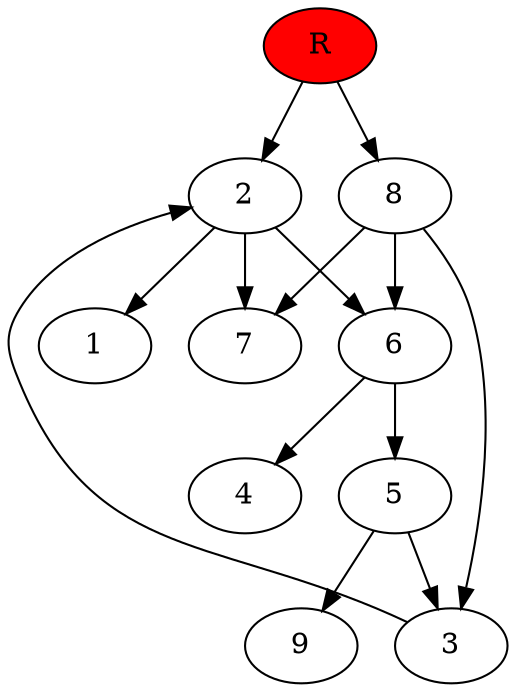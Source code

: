 digraph prb69394 {
	1
	2
	3
	4
	5
	6
	7
	8
	R [fillcolor="#ff0000" style=filled]
	2 -> 1
	2 -> 6
	2 -> 7
	3 -> 2
	5 -> 3
	5 -> 9
	6 -> 4
	6 -> 5
	8 -> 3
	8 -> 6
	8 -> 7
	R -> 2
	R -> 8
}
